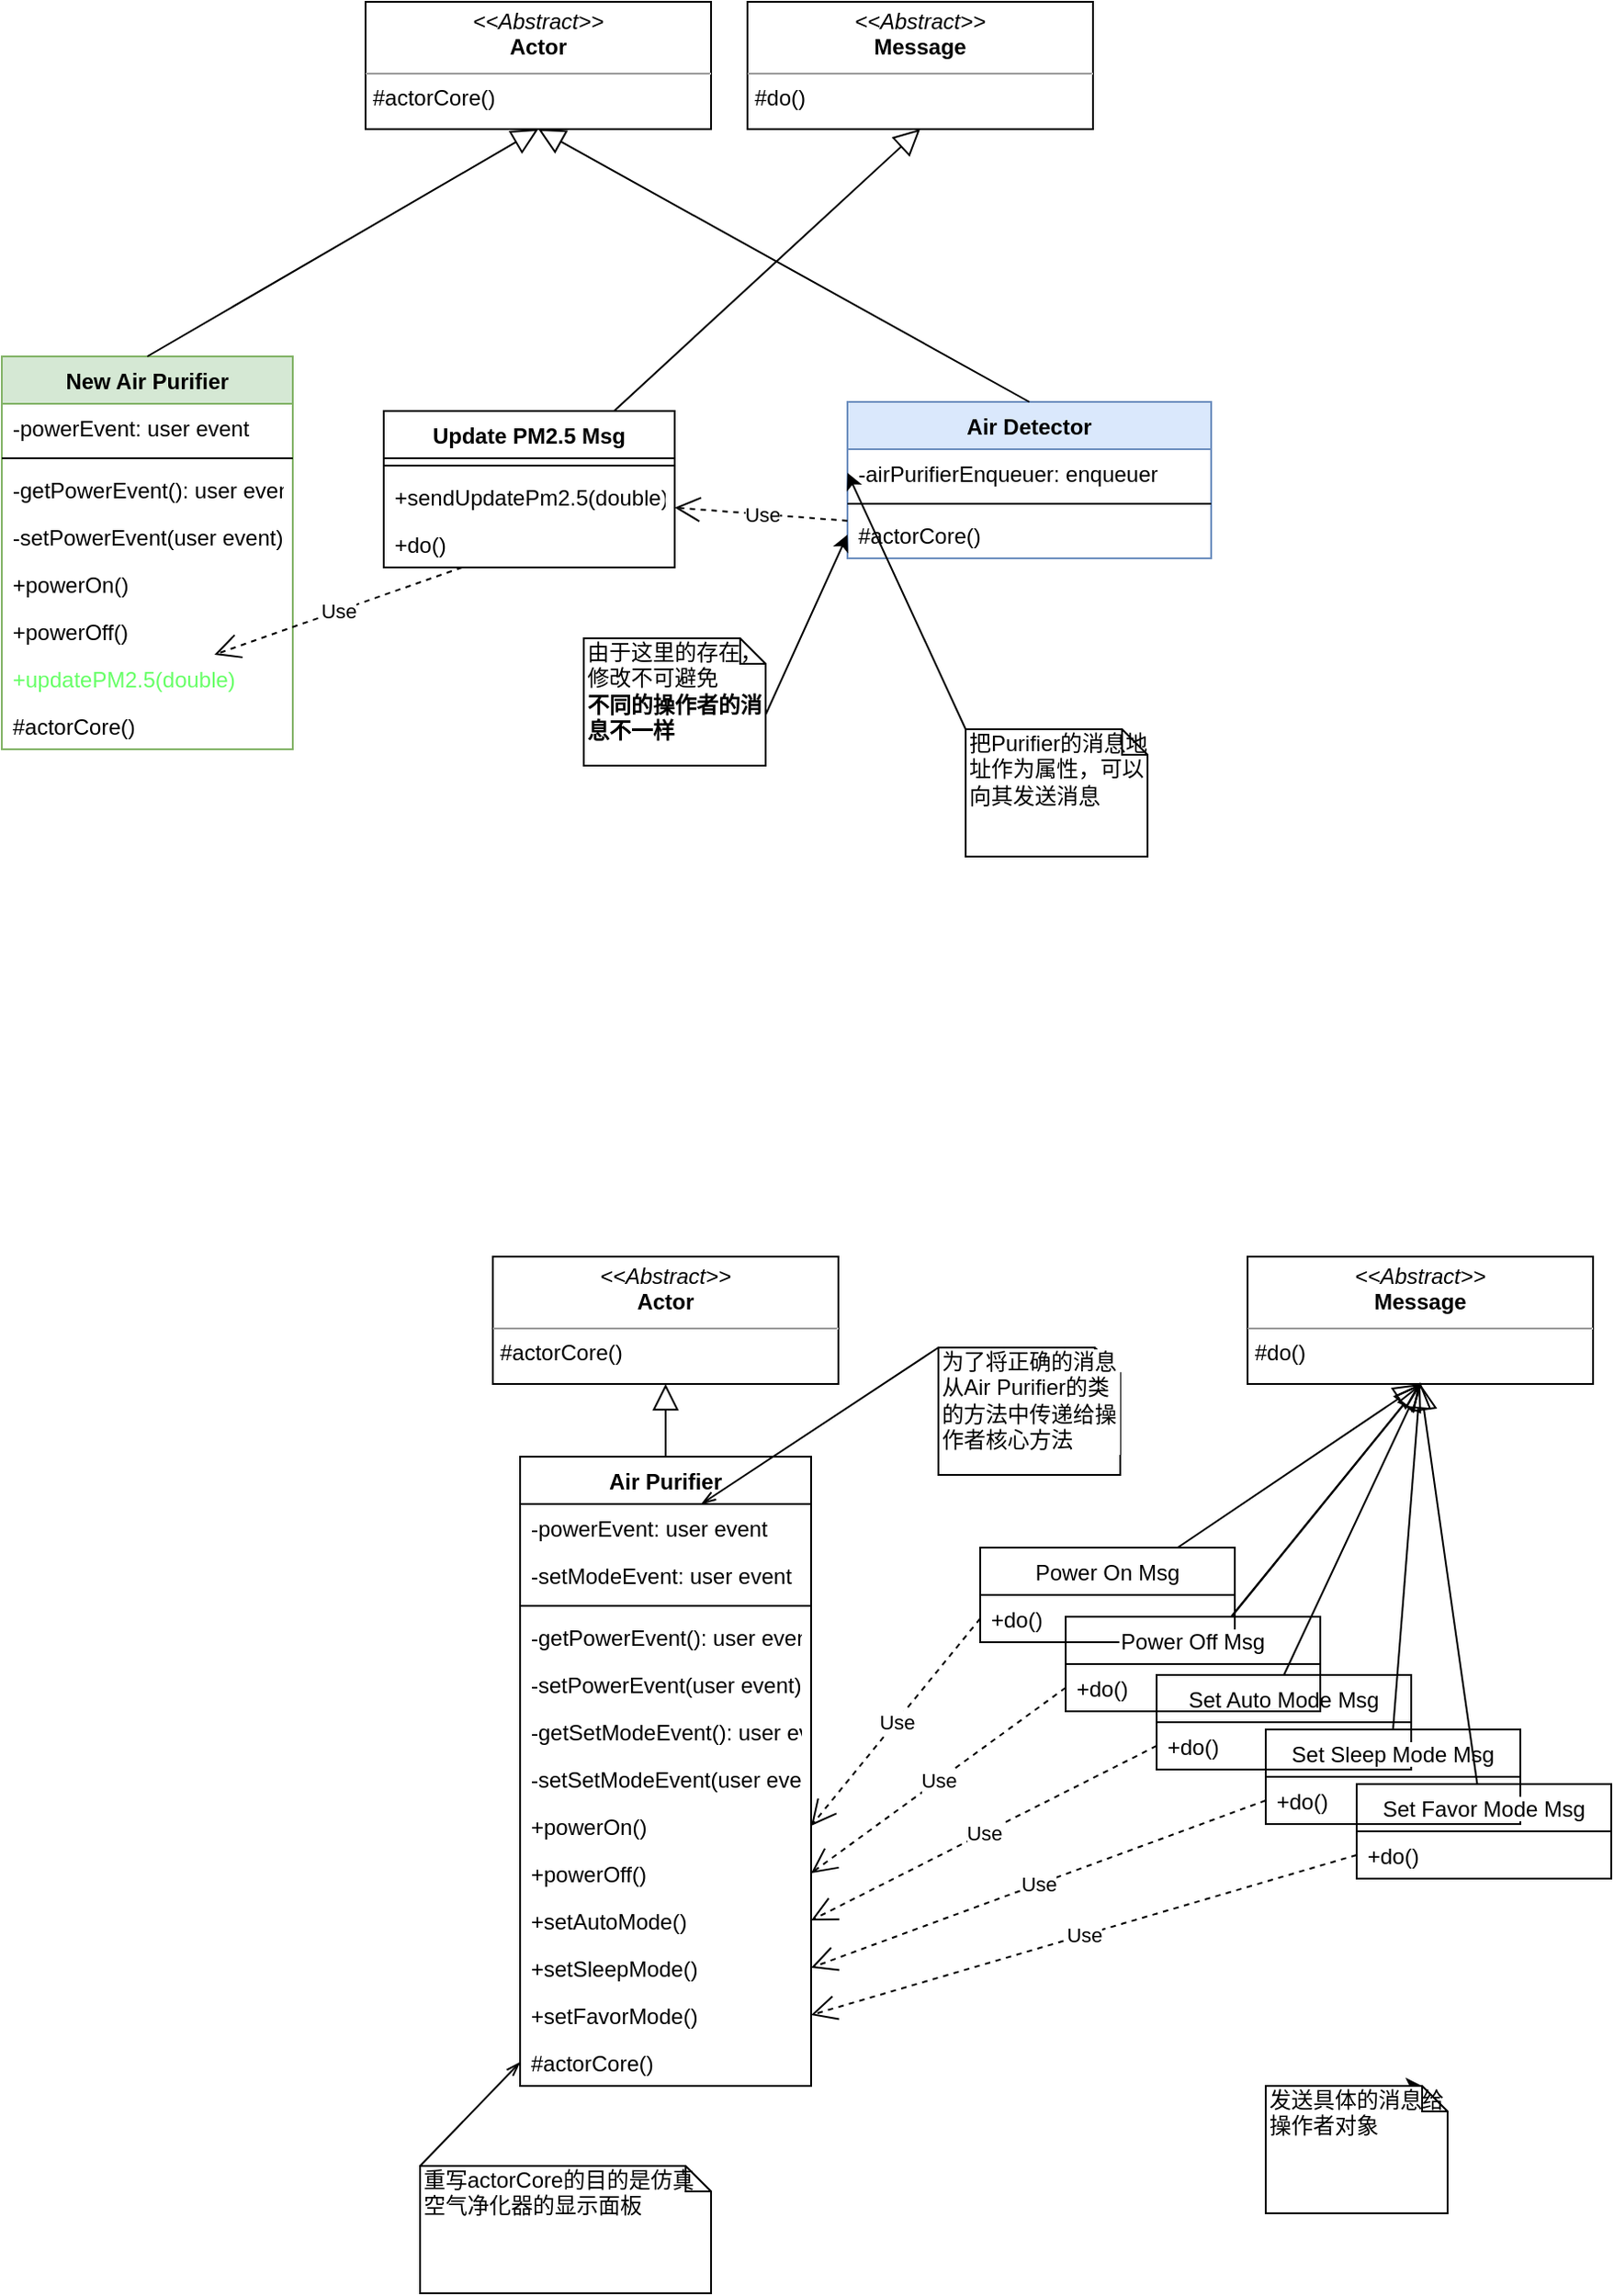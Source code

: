 <mxfile version="12.5.4" type="github">
  <diagram id="C5RBs43oDa-KdzZeNtuy" name="Page-1">
    <mxGraphModel dx="1617" dy="496" grid="1" gridSize="10" guides="1" tooltips="1" connect="1" arrows="1" fold="1" page="1" pageScale="1" pageWidth="827" pageHeight="1169" math="0" shadow="0">
      <root>
        <mxCell id="WIyWlLk6GJQsqaUBKTNV-0"/>
        <mxCell id="WIyWlLk6GJQsqaUBKTNV-1" parent="WIyWlLk6GJQsqaUBKTNV-0"/>
        <mxCell id="om_yYVR5NfVvwRHEm9NU-25" value="&lt;p style=&quot;margin: 0px ; margin-top: 4px ; text-align: center&quot;&gt;&lt;i&gt;&amp;lt;&amp;lt;Abstract&amp;gt;&amp;gt;&lt;/i&gt;&lt;br&gt;&lt;b&gt;Actor&lt;/b&gt;&lt;/p&gt;&lt;hr size=&quot;1&quot;&gt;&lt;p style=&quot;margin: 0px ; margin-left: 4px&quot;&gt;#actorCore()&lt;/p&gt;" style="verticalAlign=top;align=left;overflow=fill;fontSize=12;fontFamily=Helvetica;html=1;" parent="WIyWlLk6GJQsqaUBKTNV-1" vertex="1">
          <mxGeometry y="20" width="190" height="70" as="geometry"/>
        </mxCell>
        <mxCell id="eE9t7E2cvp2Emfnvf7xz-1" value="Air Detector" style="swimlane;fontStyle=1;align=center;verticalAlign=top;childLayout=stackLayout;horizontal=1;startSize=26;horizontalStack=0;resizeParent=1;resizeParentMax=0;resizeLast=0;collapsible=1;marginBottom=0;fillColor=#dae8fc;strokeColor=#6c8ebf;" parent="WIyWlLk6GJQsqaUBKTNV-1" vertex="1">
          <mxGeometry x="265" y="240" width="200" height="86" as="geometry"/>
        </mxCell>
        <mxCell id="JhUa_GWnJGpk6N6s8C7d-0" value="-airPurifierEnqueuer: enqueuer" style="text;strokeColor=none;fillColor=none;align=left;verticalAlign=top;spacingLeft=4;spacingRight=4;overflow=hidden;rotatable=0;points=[[0,0.5],[1,0.5]];portConstraint=eastwest;" parent="eE9t7E2cvp2Emfnvf7xz-1" vertex="1">
          <mxGeometry y="26" width="200" height="26" as="geometry"/>
        </mxCell>
        <mxCell id="eE9t7E2cvp2Emfnvf7xz-3" value="" style="line;strokeWidth=1;fillColor=none;align=left;verticalAlign=middle;spacingTop=-1;spacingLeft=3;spacingRight=3;rotatable=0;labelPosition=right;points=[];portConstraint=eastwest;" parent="eE9t7E2cvp2Emfnvf7xz-1" vertex="1">
          <mxGeometry y="52" width="200" height="8" as="geometry"/>
        </mxCell>
        <mxCell id="eE9t7E2cvp2Emfnvf7xz-4" value="#actorCore()" style="text;strokeColor=none;fillColor=none;align=left;verticalAlign=top;spacingLeft=4;spacingRight=4;overflow=hidden;rotatable=0;points=[[0,0.5],[1,0.5]];portConstraint=eastwest;" parent="eE9t7E2cvp2Emfnvf7xz-1" vertex="1">
          <mxGeometry y="60" width="200" height="26" as="geometry"/>
        </mxCell>
        <mxCell id="eE9t7E2cvp2Emfnvf7xz-5" value="" style="endArrow=block;endFill=0;endSize=12;html=1;entryX=0.5;entryY=1;entryDx=0;entryDy=0;exitX=0.5;exitY=0;exitDx=0;exitDy=0;" parent="WIyWlLk6GJQsqaUBKTNV-1" source="eE9t7E2cvp2Emfnvf7xz-1" target="om_yYVR5NfVvwRHEm9NU-25" edge="1">
          <mxGeometry width="160" relative="1" as="geometry">
            <mxPoint x="-140" y="640" as="sourcePoint"/>
            <mxPoint x="20" y="640" as="targetPoint"/>
          </mxGeometry>
        </mxCell>
        <mxCell id="eE9t7E2cvp2Emfnvf7xz-6" value="Air Purifier" style="swimlane;fontStyle=1;align=center;verticalAlign=top;childLayout=stackLayout;horizontal=1;startSize=26;horizontalStack=0;resizeParent=1;resizeParentMax=0;resizeLast=0;collapsible=1;marginBottom=0;" parent="WIyWlLk6GJQsqaUBKTNV-1" vertex="1">
          <mxGeometry x="85" y="820" width="160" height="346" as="geometry"/>
        </mxCell>
        <mxCell id="eE9t7E2cvp2Emfnvf7xz-7" value="-powerEvent: user event" style="text;strokeColor=none;fillColor=none;align=left;verticalAlign=top;spacingLeft=4;spacingRight=4;overflow=hidden;rotatable=0;points=[[0,0.5],[1,0.5]];portConstraint=eastwest;" parent="eE9t7E2cvp2Emfnvf7xz-6" vertex="1">
          <mxGeometry y="26" width="160" height="26" as="geometry"/>
        </mxCell>
        <mxCell id="eE9t7E2cvp2Emfnvf7xz-8" value="-setModeEvent: user event" style="text;strokeColor=none;fillColor=none;align=left;verticalAlign=top;spacingLeft=4;spacingRight=4;overflow=hidden;rotatable=0;points=[[0,0.5],[1,0.5]];portConstraint=eastwest;" parent="eE9t7E2cvp2Emfnvf7xz-6" vertex="1">
          <mxGeometry y="52" width="160" height="26" as="geometry"/>
        </mxCell>
        <mxCell id="eE9t7E2cvp2Emfnvf7xz-9" value="" style="line;strokeWidth=1;fillColor=none;align=left;verticalAlign=middle;spacingTop=-1;spacingLeft=3;spacingRight=3;rotatable=0;labelPosition=right;points=[];portConstraint=eastwest;labelBackgroundColor=#ffffff;" parent="eE9t7E2cvp2Emfnvf7xz-6" vertex="1">
          <mxGeometry y="78" width="160" height="8" as="geometry"/>
        </mxCell>
        <mxCell id="eE9t7E2cvp2Emfnvf7xz-10" value="-getPowerEvent(): user event" style="text;strokeColor=none;fillColor=none;align=left;verticalAlign=top;spacingLeft=4;spacingRight=4;overflow=hidden;rotatable=0;points=[[0,0.5],[1,0.5]];portConstraint=eastwest;labelBackgroundColor=#ffffff;" parent="eE9t7E2cvp2Emfnvf7xz-6" vertex="1">
          <mxGeometry y="86" width="160" height="26" as="geometry"/>
        </mxCell>
        <mxCell id="eE9t7E2cvp2Emfnvf7xz-11" value="-setPowerEvent(user event)" style="text;strokeColor=none;fillColor=none;align=left;verticalAlign=top;spacingLeft=4;spacingRight=4;overflow=hidden;rotatable=0;points=[[0,0.5],[1,0.5]];portConstraint=eastwest;labelBackgroundColor=#ffffff;" parent="eE9t7E2cvp2Emfnvf7xz-6" vertex="1">
          <mxGeometry y="112" width="160" height="26" as="geometry"/>
        </mxCell>
        <mxCell id="eE9t7E2cvp2Emfnvf7xz-12" value="-getSetModeEvent(): user event" style="text;strokeColor=none;fillColor=none;align=left;verticalAlign=top;spacingLeft=4;spacingRight=4;overflow=hidden;rotatable=0;points=[[0,0.5],[1,0.5]];portConstraint=eastwest;labelBackgroundColor=#ffffff;" parent="eE9t7E2cvp2Emfnvf7xz-6" vertex="1">
          <mxGeometry y="138" width="160" height="26" as="geometry"/>
        </mxCell>
        <mxCell id="eE9t7E2cvp2Emfnvf7xz-13" value="-setSetModeEvent(user event)" style="text;strokeColor=none;fillColor=none;align=left;verticalAlign=top;spacingLeft=4;spacingRight=4;overflow=hidden;rotatable=0;points=[[0,0.5],[1,0.5]];portConstraint=eastwest;labelBackgroundColor=#ffffff;" parent="eE9t7E2cvp2Emfnvf7xz-6" vertex="1">
          <mxGeometry y="164" width="160" height="26" as="geometry"/>
        </mxCell>
        <mxCell id="eE9t7E2cvp2Emfnvf7xz-14" value="+powerOn()" style="text;strokeColor=none;fillColor=none;align=left;verticalAlign=top;spacingLeft=4;spacingRight=4;overflow=hidden;rotatable=0;points=[[0,0.5],[1,0.5]];portConstraint=eastwest;" parent="eE9t7E2cvp2Emfnvf7xz-6" vertex="1">
          <mxGeometry y="190" width="160" height="26" as="geometry"/>
        </mxCell>
        <mxCell id="eE9t7E2cvp2Emfnvf7xz-15" value="+powerOff()" style="text;strokeColor=none;fillColor=none;align=left;verticalAlign=top;spacingLeft=4;spacingRight=4;overflow=hidden;rotatable=0;points=[[0,0.5],[1,0.5]];portConstraint=eastwest;" parent="eE9t7E2cvp2Emfnvf7xz-6" vertex="1">
          <mxGeometry y="216" width="160" height="26" as="geometry"/>
        </mxCell>
        <mxCell id="eE9t7E2cvp2Emfnvf7xz-16" value="+setAutoMode()" style="text;strokeColor=none;fillColor=none;align=left;verticalAlign=top;spacingLeft=4;spacingRight=4;overflow=hidden;rotatable=0;points=[[0,0.5],[1,0.5]];portConstraint=eastwest;" parent="eE9t7E2cvp2Emfnvf7xz-6" vertex="1">
          <mxGeometry y="242" width="160" height="26" as="geometry"/>
        </mxCell>
        <mxCell id="eE9t7E2cvp2Emfnvf7xz-17" value="+setSleepMode()" style="text;strokeColor=none;fillColor=none;align=left;verticalAlign=top;spacingLeft=4;spacingRight=4;overflow=hidden;rotatable=0;points=[[0,0.5],[1,0.5]];portConstraint=eastwest;" parent="eE9t7E2cvp2Emfnvf7xz-6" vertex="1">
          <mxGeometry y="268" width="160" height="26" as="geometry"/>
        </mxCell>
        <mxCell id="eE9t7E2cvp2Emfnvf7xz-18" value="+setFavorMode()" style="text;strokeColor=none;fillColor=none;align=left;verticalAlign=top;spacingLeft=4;spacingRight=4;overflow=hidden;rotatable=0;points=[[0,0.5],[1,0.5]];portConstraint=eastwest;" parent="eE9t7E2cvp2Emfnvf7xz-6" vertex="1">
          <mxGeometry y="294" width="160" height="26" as="geometry"/>
        </mxCell>
        <mxCell id="eE9t7E2cvp2Emfnvf7xz-19" value="#actorCore()" style="text;strokeColor=none;fillColor=none;align=left;verticalAlign=top;spacingLeft=4;spacingRight=4;overflow=hidden;rotatable=0;points=[[0,0.5],[1,0.5]];portConstraint=eastwest;" parent="eE9t7E2cvp2Emfnvf7xz-6" vertex="1">
          <mxGeometry y="320" width="160" height="26" as="geometry"/>
        </mxCell>
        <mxCell id="eE9t7E2cvp2Emfnvf7xz-20" value="&lt;p style=&quot;margin: 0px ; margin-top: 4px ; text-align: center&quot;&gt;&lt;i&gt;&amp;lt;&amp;lt;Abstract&amp;gt;&amp;gt;&lt;/i&gt;&lt;br&gt;&lt;b&gt;Actor&lt;/b&gt;&lt;/p&gt;&lt;hr size=&quot;1&quot;&gt;&lt;p style=&quot;margin: 0px ; margin-left: 4px&quot;&gt;#actorCore()&lt;/p&gt;" style="verticalAlign=top;align=left;overflow=fill;fontSize=12;fontFamily=Helvetica;html=1;" parent="WIyWlLk6GJQsqaUBKTNV-1" vertex="1">
          <mxGeometry x="70" y="710" width="190" height="70" as="geometry"/>
        </mxCell>
        <mxCell id="eE9t7E2cvp2Emfnvf7xz-21" value="" style="endArrow=block;endFill=0;endSize=12;html=1;entryX=0.5;entryY=1;entryDx=0;entryDy=0;exitX=0.5;exitY=0;exitDx=0;exitDy=0;" parent="WIyWlLk6GJQsqaUBKTNV-1" source="eE9t7E2cvp2Emfnvf7xz-6" target="eE9t7E2cvp2Emfnvf7xz-20" edge="1">
          <mxGeometry width="160" relative="1" as="geometry">
            <mxPoint x="75" y="1100" as="sourcePoint"/>
            <mxPoint x="235" y="1100" as="targetPoint"/>
          </mxGeometry>
        </mxCell>
        <mxCell id="eE9t7E2cvp2Emfnvf7xz-22" style="rounded=0;orthogonalLoop=1;jettySize=auto;html=1;exitX=0;exitY=0;exitDx=0;exitDy=0;exitPerimeter=0;endArrow=openThin;endFill=0;entryX=0;entryY=0.5;entryDx=0;entryDy=0;" parent="WIyWlLk6GJQsqaUBKTNV-1" source="eE9t7E2cvp2Emfnvf7xz-23" target="eE9t7E2cvp2Emfnvf7xz-19" edge="1">
          <mxGeometry relative="1" as="geometry"/>
        </mxCell>
        <mxCell id="eE9t7E2cvp2Emfnvf7xz-23" value="重写actorCore的目的是仿真空气净化器的显示面板" style="shape=note;whiteSpace=wrap;html=1;size=14;verticalAlign=top;align=left;spacingTop=-6;" parent="WIyWlLk6GJQsqaUBKTNV-1" vertex="1">
          <mxGeometry x="30" y="1210" width="160" height="70" as="geometry"/>
        </mxCell>
        <mxCell id="eE9t7E2cvp2Emfnvf7xz-24" style="edgeStyle=none;rounded=0;orthogonalLoop=1;jettySize=auto;html=1;exitX=0;exitY=0;exitDx=0;exitDy=0;exitPerimeter=0;endArrow=openThin;endFill=0;" parent="WIyWlLk6GJQsqaUBKTNV-1" source="eE9t7E2cvp2Emfnvf7xz-25" target="eE9t7E2cvp2Emfnvf7xz-7" edge="1">
          <mxGeometry relative="1" as="geometry"/>
        </mxCell>
        <mxCell id="eE9t7E2cvp2Emfnvf7xz-25" value="为了将正确的消息从Air Purifier的类的方法中传递给操作者核心方法" style="shape=note;whiteSpace=wrap;html=1;size=14;verticalAlign=top;align=left;spacingTop=-6;labelBackgroundColor=#ffffff;strokeWidth=1;fillColor=none;" parent="WIyWlLk6GJQsqaUBKTNV-1" vertex="1">
          <mxGeometry x="315" y="760" width="100" height="70" as="geometry"/>
        </mxCell>
        <mxCell id="eE9t7E2cvp2Emfnvf7xz-26" value="&lt;p style=&quot;margin: 0px ; margin-top: 4px ; text-align: center&quot;&gt;&lt;i&gt;&amp;lt;&amp;lt;Abstract&amp;gt;&amp;gt;&lt;/i&gt;&lt;br&gt;&lt;b&gt;Message&lt;/b&gt;&lt;/p&gt;&lt;hr size=&quot;1&quot;&gt;&lt;p style=&quot;margin: 0px ; margin-left: 4px&quot;&gt;#do()&lt;/p&gt;" style="verticalAlign=top;align=left;overflow=fill;fontSize=12;fontFamily=Helvetica;html=1;" parent="WIyWlLk6GJQsqaUBKTNV-1" vertex="1">
          <mxGeometry x="485" y="710" width="190" height="70" as="geometry"/>
        </mxCell>
        <mxCell id="eE9t7E2cvp2Emfnvf7xz-27" value="Power On Msg" style="swimlane;fontStyle=0;childLayout=stackLayout;horizontal=1;startSize=26;fillColor=none;horizontalStack=0;resizeParent=1;resizeParentMax=0;resizeLast=0;collapsible=1;marginBottom=0;labelBackgroundColor=#ffffff;strokeWidth=1;align=center;" parent="WIyWlLk6GJQsqaUBKTNV-1" vertex="1">
          <mxGeometry x="338" y="870" width="140" height="52" as="geometry"/>
        </mxCell>
        <mxCell id="eE9t7E2cvp2Emfnvf7xz-28" value="+do()" style="text;strokeColor=none;fillColor=none;align=left;verticalAlign=top;spacingLeft=4;spacingRight=4;overflow=hidden;rotatable=0;points=[[0,0.5],[1,0.5]];portConstraint=eastwest;" parent="eE9t7E2cvp2Emfnvf7xz-27" vertex="1">
          <mxGeometry y="26" width="140" height="26" as="geometry"/>
        </mxCell>
        <mxCell id="eE9t7E2cvp2Emfnvf7xz-29" value="Set Auto Mode Msg" style="swimlane;fontStyle=0;childLayout=stackLayout;horizontal=1;startSize=26;fillColor=none;horizontalStack=0;resizeParent=1;resizeParentMax=0;resizeLast=0;collapsible=1;marginBottom=0;labelBackgroundColor=#ffffff;strokeWidth=1;align=center;" parent="WIyWlLk6GJQsqaUBKTNV-1" vertex="1">
          <mxGeometry x="435" y="940" width="140" height="52" as="geometry"/>
        </mxCell>
        <mxCell id="eE9t7E2cvp2Emfnvf7xz-30" value="+do()" style="text;strokeColor=none;fillColor=none;align=left;verticalAlign=top;spacingLeft=4;spacingRight=4;overflow=hidden;rotatable=0;points=[[0,0.5],[1,0.5]];portConstraint=eastwest;" parent="eE9t7E2cvp2Emfnvf7xz-29" vertex="1">
          <mxGeometry y="26" width="140" height="26" as="geometry"/>
        </mxCell>
        <mxCell id="eE9t7E2cvp2Emfnvf7xz-31" value="Set Sleep Mode Msg" style="swimlane;fontStyle=0;childLayout=stackLayout;horizontal=1;startSize=26;fillColor=none;horizontalStack=0;resizeParent=1;resizeParentMax=0;resizeLast=0;collapsible=1;marginBottom=0;labelBackgroundColor=#ffffff;strokeWidth=1;align=center;" parent="WIyWlLk6GJQsqaUBKTNV-1" vertex="1">
          <mxGeometry x="495" y="970" width="140" height="52" as="geometry"/>
        </mxCell>
        <mxCell id="eE9t7E2cvp2Emfnvf7xz-32" value="+do()" style="text;strokeColor=none;fillColor=none;align=left;verticalAlign=top;spacingLeft=4;spacingRight=4;overflow=hidden;rotatable=0;points=[[0,0.5],[1,0.5]];portConstraint=eastwest;" parent="eE9t7E2cvp2Emfnvf7xz-31" vertex="1">
          <mxGeometry y="26" width="140" height="26" as="geometry"/>
        </mxCell>
        <mxCell id="eE9t7E2cvp2Emfnvf7xz-33" value="Set Favor Mode Msg" style="swimlane;fontStyle=0;childLayout=stackLayout;horizontal=1;startSize=26;fillColor=none;horizontalStack=0;resizeParent=1;resizeParentMax=0;resizeLast=0;collapsible=1;marginBottom=0;labelBackgroundColor=#ffffff;strokeWidth=1;align=center;" parent="WIyWlLk6GJQsqaUBKTNV-1" vertex="1">
          <mxGeometry x="545" y="1000" width="140" height="52" as="geometry"/>
        </mxCell>
        <mxCell id="eE9t7E2cvp2Emfnvf7xz-34" value="+do()" style="text;strokeColor=none;fillColor=none;align=left;verticalAlign=top;spacingLeft=4;spacingRight=4;overflow=hidden;rotatable=0;points=[[0,0.5],[1,0.5]];portConstraint=eastwest;" parent="eE9t7E2cvp2Emfnvf7xz-33" vertex="1">
          <mxGeometry y="26" width="140" height="26" as="geometry"/>
        </mxCell>
        <mxCell id="eE9t7E2cvp2Emfnvf7xz-35" value="" style="endArrow=block;endFill=0;endSize=12;html=1;entryX=0.5;entryY=1;entryDx=0;entryDy=0;" parent="WIyWlLk6GJQsqaUBKTNV-1" source="eE9t7E2cvp2Emfnvf7xz-27" target="eE9t7E2cvp2Emfnvf7xz-26" edge="1">
          <mxGeometry width="160" relative="1" as="geometry">
            <mxPoint x="325" y="1100" as="sourcePoint"/>
            <mxPoint x="485" y="1100" as="targetPoint"/>
          </mxGeometry>
        </mxCell>
        <mxCell id="eE9t7E2cvp2Emfnvf7xz-36" value="" style="endArrow=block;endFill=0;endSize=12;html=1;entryX=0.5;entryY=1;entryDx=0;entryDy=0;" parent="WIyWlLk6GJQsqaUBKTNV-1" source="eE9t7E2cvp2Emfnvf7xz-45" target="eE9t7E2cvp2Emfnvf7xz-26" edge="1">
          <mxGeometry width="160" relative="1" as="geometry">
            <mxPoint x="625.002" y="870" as="sourcePoint"/>
            <mxPoint x="643.87" y="790" as="targetPoint"/>
          </mxGeometry>
        </mxCell>
        <mxCell id="eE9t7E2cvp2Emfnvf7xz-37" value="" style="endArrow=block;endFill=0;endSize=12;html=1;entryX=0.5;entryY=1;entryDx=0;entryDy=0;exitX=0.5;exitY=0;exitDx=0;exitDy=0;" parent="WIyWlLk6GJQsqaUBKTNV-1" source="eE9t7E2cvp2Emfnvf7xz-29" target="eE9t7E2cvp2Emfnvf7xz-26" edge="1">
          <mxGeometry width="160" relative="1" as="geometry">
            <mxPoint x="675.002" y="900" as="sourcePoint"/>
            <mxPoint x="693.87" y="820" as="targetPoint"/>
          </mxGeometry>
        </mxCell>
        <mxCell id="eE9t7E2cvp2Emfnvf7xz-38" value="" style="endArrow=block;endFill=0;endSize=12;html=1;exitX=0.5;exitY=0;exitDx=0;exitDy=0;" parent="WIyWlLk6GJQsqaUBKTNV-1" source="eE9t7E2cvp2Emfnvf7xz-31" edge="1">
          <mxGeometry width="160" relative="1" as="geometry">
            <mxPoint x="705.002" y="926" as="sourcePoint"/>
            <mxPoint x="580" y="779" as="targetPoint"/>
          </mxGeometry>
        </mxCell>
        <mxCell id="eE9t7E2cvp2Emfnvf7xz-39" value="" style="endArrow=block;endFill=0;endSize=12;html=1;entryX=0.5;entryY=1;entryDx=0;entryDy=0;" parent="WIyWlLk6GJQsqaUBKTNV-1" source="eE9t7E2cvp2Emfnvf7xz-45" target="eE9t7E2cvp2Emfnvf7xz-26" edge="1">
          <mxGeometry width="160" relative="1" as="geometry">
            <mxPoint x="725.002" y="960" as="sourcePoint"/>
            <mxPoint x="743.87" y="880" as="targetPoint"/>
          </mxGeometry>
        </mxCell>
        <mxCell id="eE9t7E2cvp2Emfnvf7xz-40" value="Use" style="endArrow=open;endSize=12;dashed=1;html=1;exitX=0;exitY=0.5;exitDx=0;exitDy=0;entryX=1;entryY=0.5;entryDx=0;entryDy=0;" parent="WIyWlLk6GJQsqaUBKTNV-1" source="eE9t7E2cvp2Emfnvf7xz-28" target="eE9t7E2cvp2Emfnvf7xz-14" edge="1">
          <mxGeometry width="160" relative="1" as="geometry">
            <mxPoint x="260" y="1280" as="sourcePoint"/>
            <mxPoint x="420" y="1280" as="targetPoint"/>
          </mxGeometry>
        </mxCell>
        <mxCell id="eE9t7E2cvp2Emfnvf7xz-41" value="Use" style="endArrow=open;endSize=12;dashed=1;html=1;exitX=0;exitY=0.5;exitDx=0;exitDy=0;entryX=1;entryY=0.5;entryDx=0;entryDy=0;" parent="WIyWlLk6GJQsqaUBKTNV-1" source="eE9t7E2cvp2Emfnvf7xz-32" target="eE9t7E2cvp2Emfnvf7xz-17" edge="1">
          <mxGeometry width="160" relative="1" as="geometry">
            <mxPoint x="15" y="1300" as="sourcePoint"/>
            <mxPoint x="175" y="1300" as="targetPoint"/>
          </mxGeometry>
        </mxCell>
        <mxCell id="eE9t7E2cvp2Emfnvf7xz-42" value="Use" style="endArrow=open;endSize=12;dashed=1;html=1;entryX=1;entryY=0.5;entryDx=0;entryDy=0;exitX=0;exitY=0.5;exitDx=0;exitDy=0;" parent="WIyWlLk6GJQsqaUBKTNV-1" source="eE9t7E2cvp2Emfnvf7xz-30" target="eE9t7E2cvp2Emfnvf7xz-16" edge="1">
          <mxGeometry width="160" relative="1" as="geometry">
            <mxPoint x="260" y="1110" as="sourcePoint"/>
            <mxPoint x="420" y="1110" as="targetPoint"/>
          </mxGeometry>
        </mxCell>
        <mxCell id="eE9t7E2cvp2Emfnvf7xz-43" value="Use" style="endArrow=open;endSize=12;dashed=1;html=1;entryX=1;entryY=0.5;entryDx=0;entryDy=0;exitX=0;exitY=0.5;exitDx=0;exitDy=0;" parent="WIyWlLk6GJQsqaUBKTNV-1" source="eE9t7E2cvp2Emfnvf7xz-46" target="eE9t7E2cvp2Emfnvf7xz-15" edge="1">
          <mxGeometry width="160" relative="1" as="geometry">
            <mxPoint x="-5" y="1380" as="sourcePoint"/>
            <mxPoint x="155" y="1380" as="targetPoint"/>
          </mxGeometry>
        </mxCell>
        <mxCell id="eE9t7E2cvp2Emfnvf7xz-44" value="Use" style="endArrow=open;endSize=12;dashed=1;html=1;entryX=1;entryY=0.5;entryDx=0;entryDy=0;exitX=0;exitY=0.5;exitDx=0;exitDy=0;" parent="WIyWlLk6GJQsqaUBKTNV-1" source="eE9t7E2cvp2Emfnvf7xz-34" target="eE9t7E2cvp2Emfnvf7xz-18" edge="1">
          <mxGeometry width="160" relative="1" as="geometry">
            <mxPoint x="15" y="1300" as="sourcePoint"/>
            <mxPoint x="175" y="1300" as="targetPoint"/>
          </mxGeometry>
        </mxCell>
        <mxCell id="eE9t7E2cvp2Emfnvf7xz-45" value="Power Off Msg" style="swimlane;fontStyle=0;childLayout=stackLayout;horizontal=1;startSize=26;fillColor=none;horizontalStack=0;resizeParent=1;resizeParentMax=0;resizeLast=0;collapsible=1;marginBottom=0;labelBackgroundColor=#ffffff;strokeWidth=1;align=center;" parent="WIyWlLk6GJQsqaUBKTNV-1" vertex="1">
          <mxGeometry x="385" y="908" width="140" height="52" as="geometry"/>
        </mxCell>
        <mxCell id="eE9t7E2cvp2Emfnvf7xz-46" value="+do()" style="text;strokeColor=none;fillColor=none;align=left;verticalAlign=top;spacingLeft=4;spacingRight=4;overflow=hidden;rotatable=0;points=[[0,0.5],[1,0.5]];portConstraint=eastwest;" parent="eE9t7E2cvp2Emfnvf7xz-45" vertex="1">
          <mxGeometry y="26" width="140" height="26" as="geometry"/>
        </mxCell>
        <mxCell id="eE9t7E2cvp2Emfnvf7xz-47" value="" style="endArrow=block;endFill=0;endSize=12;html=1;entryX=0.5;entryY=1;entryDx=0;entryDy=0;" parent="WIyWlLk6GJQsqaUBKTNV-1" source="eE9t7E2cvp2Emfnvf7xz-33" target="eE9t7E2cvp2Emfnvf7xz-26" edge="1">
          <mxGeometry width="160" relative="1" as="geometry">
            <mxPoint x="659.275" y="1140" as="sourcePoint"/>
            <mxPoint x="580" y="780" as="targetPoint"/>
          </mxGeometry>
        </mxCell>
        <mxCell id="ke-S40ZUvaBH5ExGB48V-17" style="edgeStyle=none;rounded=0;orthogonalLoop=1;jettySize=auto;html=1;exitX=0;exitY=0;exitDx=0;exitDy=0;exitPerimeter=0;entryX=0;entryY=0;entryDx=86;entryDy=0;entryPerimeter=0;" parent="WIyWlLk6GJQsqaUBKTNV-1" source="eE9t7E2cvp2Emfnvf7xz-48" target="eE9t7E2cvp2Emfnvf7xz-48" edge="1">
          <mxGeometry relative="1" as="geometry"/>
        </mxCell>
        <mxCell id="eE9t7E2cvp2Emfnvf7xz-48" value="发送具体的消息给操作者对象" style="shape=note;whiteSpace=wrap;html=1;size=14;verticalAlign=top;align=left;spacingTop=-6;" parent="WIyWlLk6GJQsqaUBKTNV-1" vertex="1">
          <mxGeometry x="495" y="1166.0" width="100" height="70" as="geometry"/>
        </mxCell>
        <mxCell id="JhUa_GWnJGpk6N6s8C7d-2" style="rounded=0;orthogonalLoop=1;jettySize=auto;html=1;exitX=0;exitY=0;exitDx=0;exitDy=0;exitPerimeter=0;entryX=0;entryY=0.5;entryDx=0;entryDy=0;" parent="WIyWlLk6GJQsqaUBKTNV-1" source="JhUa_GWnJGpk6N6s8C7d-1" target="JhUa_GWnJGpk6N6s8C7d-0" edge="1">
          <mxGeometry relative="1" as="geometry"/>
        </mxCell>
        <mxCell id="JhUa_GWnJGpk6N6s8C7d-1" value="把Purifier的消息地址作为属性，可以向其发送消息" style="shape=note;whiteSpace=wrap;html=1;size=14;verticalAlign=top;align=left;spacingTop=-6;" parent="WIyWlLk6GJQsqaUBKTNV-1" vertex="1">
          <mxGeometry x="330" y="420" width="100" height="70" as="geometry"/>
        </mxCell>
        <mxCell id="JhUa_GWnJGpk6N6s8C7d-3" value="New Air Purifier" style="swimlane;fontStyle=1;align=center;verticalAlign=top;childLayout=stackLayout;horizontal=1;startSize=26;horizontalStack=0;resizeParent=1;resizeParentMax=0;resizeLast=0;collapsible=1;marginBottom=0;fillColor=#d5e8d4;strokeColor=#82b366;" parent="WIyWlLk6GJQsqaUBKTNV-1" vertex="1">
          <mxGeometry x="-200" y="215" width="160" height="216" as="geometry"/>
        </mxCell>
        <mxCell id="JhUa_GWnJGpk6N6s8C7d-9" value="-powerEvent: user event" style="text;strokeColor=none;fillColor=none;align=left;verticalAlign=top;spacingLeft=4;spacingRight=4;overflow=hidden;rotatable=0;points=[[0,0.5],[1,0.5]];portConstraint=eastwest;" parent="JhUa_GWnJGpk6N6s8C7d-3" vertex="1">
          <mxGeometry y="26" width="160" height="26" as="geometry"/>
        </mxCell>
        <mxCell id="JhUa_GWnJGpk6N6s8C7d-5" value="" style="line;strokeWidth=1;fillColor=none;align=left;verticalAlign=middle;spacingTop=-1;spacingLeft=3;spacingRight=3;rotatable=0;labelPosition=right;points=[];portConstraint=eastwest;" parent="JhUa_GWnJGpk6N6s8C7d-3" vertex="1">
          <mxGeometry y="52" width="160" height="8" as="geometry"/>
        </mxCell>
        <mxCell id="JhUa_GWnJGpk6N6s8C7d-10" value="-getPowerEvent(): user event" style="text;strokeColor=none;fillColor=none;align=left;verticalAlign=top;spacingLeft=4;spacingRight=4;overflow=hidden;rotatable=0;points=[[0,0.5],[1,0.5]];portConstraint=eastwest;labelBackgroundColor=#ffffff;" parent="JhUa_GWnJGpk6N6s8C7d-3" vertex="1">
          <mxGeometry y="60" width="160" height="26" as="geometry"/>
        </mxCell>
        <mxCell id="JhUa_GWnJGpk6N6s8C7d-11" value="-setPowerEvent(user event)" style="text;strokeColor=none;fillColor=none;align=left;verticalAlign=top;spacingLeft=4;spacingRight=4;overflow=hidden;rotatable=0;points=[[0,0.5],[1,0.5]];portConstraint=eastwest;labelBackgroundColor=#ffffff;" parent="JhUa_GWnJGpk6N6s8C7d-3" vertex="1">
          <mxGeometry y="86" width="160" height="26" as="geometry"/>
        </mxCell>
        <mxCell id="JhUa_GWnJGpk6N6s8C7d-4" value="+powerOn()" style="text;strokeColor=none;fillColor=none;align=left;verticalAlign=top;spacingLeft=4;spacingRight=4;overflow=hidden;rotatable=0;points=[[0,0.5],[1,0.5]];portConstraint=eastwest;" parent="JhUa_GWnJGpk6N6s8C7d-3" vertex="1">
          <mxGeometry y="112" width="160" height="26" as="geometry"/>
        </mxCell>
        <mxCell id="JhUa_GWnJGpk6N6s8C7d-6" value="+powerOff()" style="text;strokeColor=none;fillColor=none;align=left;verticalAlign=top;spacingLeft=4;spacingRight=4;overflow=hidden;rotatable=0;points=[[0,0.5],[1,0.5]];portConstraint=eastwest;" parent="JhUa_GWnJGpk6N6s8C7d-3" vertex="1">
          <mxGeometry y="138" width="160" height="26" as="geometry"/>
        </mxCell>
        <mxCell id="ke-S40ZUvaBH5ExGB48V-0" value="+updatePM2.5(double)" style="text;strokeColor=none;fillColor=none;align=left;verticalAlign=top;spacingLeft=4;spacingRight=4;overflow=hidden;rotatable=0;points=[[0,0.5],[1,0.5]];portConstraint=eastwest;fontColor=#66FF66;" parent="JhUa_GWnJGpk6N6s8C7d-3" vertex="1">
          <mxGeometry y="164" width="160" height="26" as="geometry"/>
        </mxCell>
        <mxCell id="JhUa_GWnJGpk6N6s8C7d-7" value="#actorCore()" style="text;strokeColor=none;fillColor=none;align=left;verticalAlign=top;spacingLeft=4;spacingRight=4;overflow=hidden;rotatable=0;points=[[0,0.5],[1,0.5]];portConstraint=eastwest;" parent="JhUa_GWnJGpk6N6s8C7d-3" vertex="1">
          <mxGeometry y="190" width="160" height="26" as="geometry"/>
        </mxCell>
        <mxCell id="JhUa_GWnJGpk6N6s8C7d-8" value="" style="endArrow=block;endFill=0;endSize=12;html=1;exitX=0.5;exitY=0;exitDx=0;exitDy=0;entryX=0.5;entryY=1;entryDx=0;entryDy=0;" parent="WIyWlLk6GJQsqaUBKTNV-1" source="JhUa_GWnJGpk6N6s8C7d-3" target="om_yYVR5NfVvwRHEm9NU-25" edge="1">
          <mxGeometry width="160" relative="1" as="geometry">
            <mxPoint x="-70" y="105" as="sourcePoint"/>
            <mxPoint x="80" y="110" as="targetPoint"/>
          </mxGeometry>
        </mxCell>
        <mxCell id="ke-S40ZUvaBH5ExGB48V-2" value="&lt;p style=&quot;margin: 0px ; margin-top: 4px ; text-align: center&quot;&gt;&lt;i&gt;&amp;lt;&amp;lt;Abstract&amp;gt;&amp;gt;&lt;/i&gt;&lt;br&gt;&lt;b&gt;Message&lt;/b&gt;&lt;/p&gt;&lt;hr size=&quot;1&quot;&gt;&lt;p style=&quot;margin: 0px ; margin-left: 4px&quot;&gt;#do()&lt;/p&gt;" style="verticalAlign=top;align=left;overflow=fill;fontSize=12;fontFamily=Helvetica;html=1;" parent="WIyWlLk6GJQsqaUBKTNV-1" vertex="1">
          <mxGeometry x="210" y="20" width="190" height="70" as="geometry"/>
        </mxCell>
        <mxCell id="ke-S40ZUvaBH5ExGB48V-7" value="Update PM2.5 Msg" style="swimlane;fontStyle=1;align=center;verticalAlign=top;childLayout=stackLayout;horizontal=1;startSize=26;horizontalStack=0;resizeParent=1;resizeParentMax=0;resizeLast=0;collapsible=1;marginBottom=0;" parent="WIyWlLk6GJQsqaUBKTNV-1" vertex="1">
          <mxGeometry x="10" y="245" width="160" height="86" as="geometry"/>
        </mxCell>
        <mxCell id="ke-S40ZUvaBH5ExGB48V-9" value="" style="line;strokeWidth=1;fillColor=none;align=left;verticalAlign=middle;spacingTop=-1;spacingLeft=3;spacingRight=3;rotatable=0;labelPosition=right;points=[];portConstraint=eastwest;" parent="ke-S40ZUvaBH5ExGB48V-7" vertex="1">
          <mxGeometry y="26" width="160" height="8" as="geometry"/>
        </mxCell>
        <mxCell id="ke-S40ZUvaBH5ExGB48V-8" value="+sendUpdatePm2.5(double)" style="text;strokeColor=none;fillColor=none;align=left;verticalAlign=top;spacingLeft=4;spacingRight=4;overflow=hidden;rotatable=0;points=[[0,0.5],[1,0.5]];portConstraint=eastwest;" parent="ke-S40ZUvaBH5ExGB48V-7" vertex="1">
          <mxGeometry y="34" width="160" height="26" as="geometry"/>
        </mxCell>
        <mxCell id="ke-S40ZUvaBH5ExGB48V-10" value="+do()" style="text;strokeColor=none;fillColor=none;align=left;verticalAlign=top;spacingLeft=4;spacingRight=4;overflow=hidden;rotatable=0;points=[[0,0.5],[1,0.5]];portConstraint=eastwest;" parent="ke-S40ZUvaBH5ExGB48V-7" vertex="1">
          <mxGeometry y="60" width="160" height="26" as="geometry"/>
        </mxCell>
        <mxCell id="ke-S40ZUvaBH5ExGB48V-11" value="" style="endArrow=block;endFill=0;endSize=12;html=1;entryX=0.5;entryY=1;entryDx=0;entryDy=0;" parent="WIyWlLk6GJQsqaUBKTNV-1" source="ke-S40ZUvaBH5ExGB48V-7" target="ke-S40ZUvaBH5ExGB48V-2" edge="1">
          <mxGeometry width="160" relative="1" as="geometry">
            <mxPoint x="-410" y="198.25" as="sourcePoint"/>
            <mxPoint x="-295" y="111.75" as="targetPoint"/>
          </mxGeometry>
        </mxCell>
        <mxCell id="ke-S40ZUvaBH5ExGB48V-13" value="Use" style="endArrow=open;endSize=12;dashed=1;html=1;" parent="WIyWlLk6GJQsqaUBKTNV-1" source="eE9t7E2cvp2Emfnvf7xz-4" target="ke-S40ZUvaBH5ExGB48V-8" edge="1">
          <mxGeometry width="160" relative="1" as="geometry">
            <mxPoint x="-217" y="120" as="sourcePoint"/>
            <mxPoint x="-310" y="234" as="targetPoint"/>
          </mxGeometry>
        </mxCell>
        <mxCell id="ke-S40ZUvaBH5ExGB48V-14" value="Use" style="endArrow=open;endSize=12;dashed=1;html=1;" parent="WIyWlLk6GJQsqaUBKTNV-1" source="ke-S40ZUvaBH5ExGB48V-10" target="ke-S40ZUvaBH5ExGB48V-0" edge="1">
          <mxGeometry width="160" relative="1" as="geometry">
            <mxPoint x="-190" y="349" as="sourcePoint"/>
            <mxPoint x="-331.685" y="270" as="targetPoint"/>
          </mxGeometry>
        </mxCell>
        <mxCell id="ke-S40ZUvaBH5ExGB48V-16" style="rounded=0;orthogonalLoop=1;jettySize=auto;html=1;exitX=0;exitY=0;exitDx=100;exitDy=42;exitPerimeter=0;entryX=0;entryY=0.5;entryDx=0;entryDy=0;" parent="WIyWlLk6GJQsqaUBKTNV-1" source="ke-S40ZUvaBH5ExGB48V-15" target="eE9t7E2cvp2Emfnvf7xz-4" edge="1">
          <mxGeometry relative="1" as="geometry"/>
        </mxCell>
        <mxCell id="ke-S40ZUvaBH5ExGB48V-15" value="由于这里的存在，修改不可避免&lt;br&gt;&lt;b&gt;不同的操作者的消息不一样&lt;/b&gt;" style="shape=note;whiteSpace=wrap;html=1;size=14;verticalAlign=top;align=left;spacingTop=-6;" parent="WIyWlLk6GJQsqaUBKTNV-1" vertex="1">
          <mxGeometry x="120" y="370" width="100" height="70" as="geometry"/>
        </mxCell>
      </root>
    </mxGraphModel>
  </diagram>
</mxfile>
